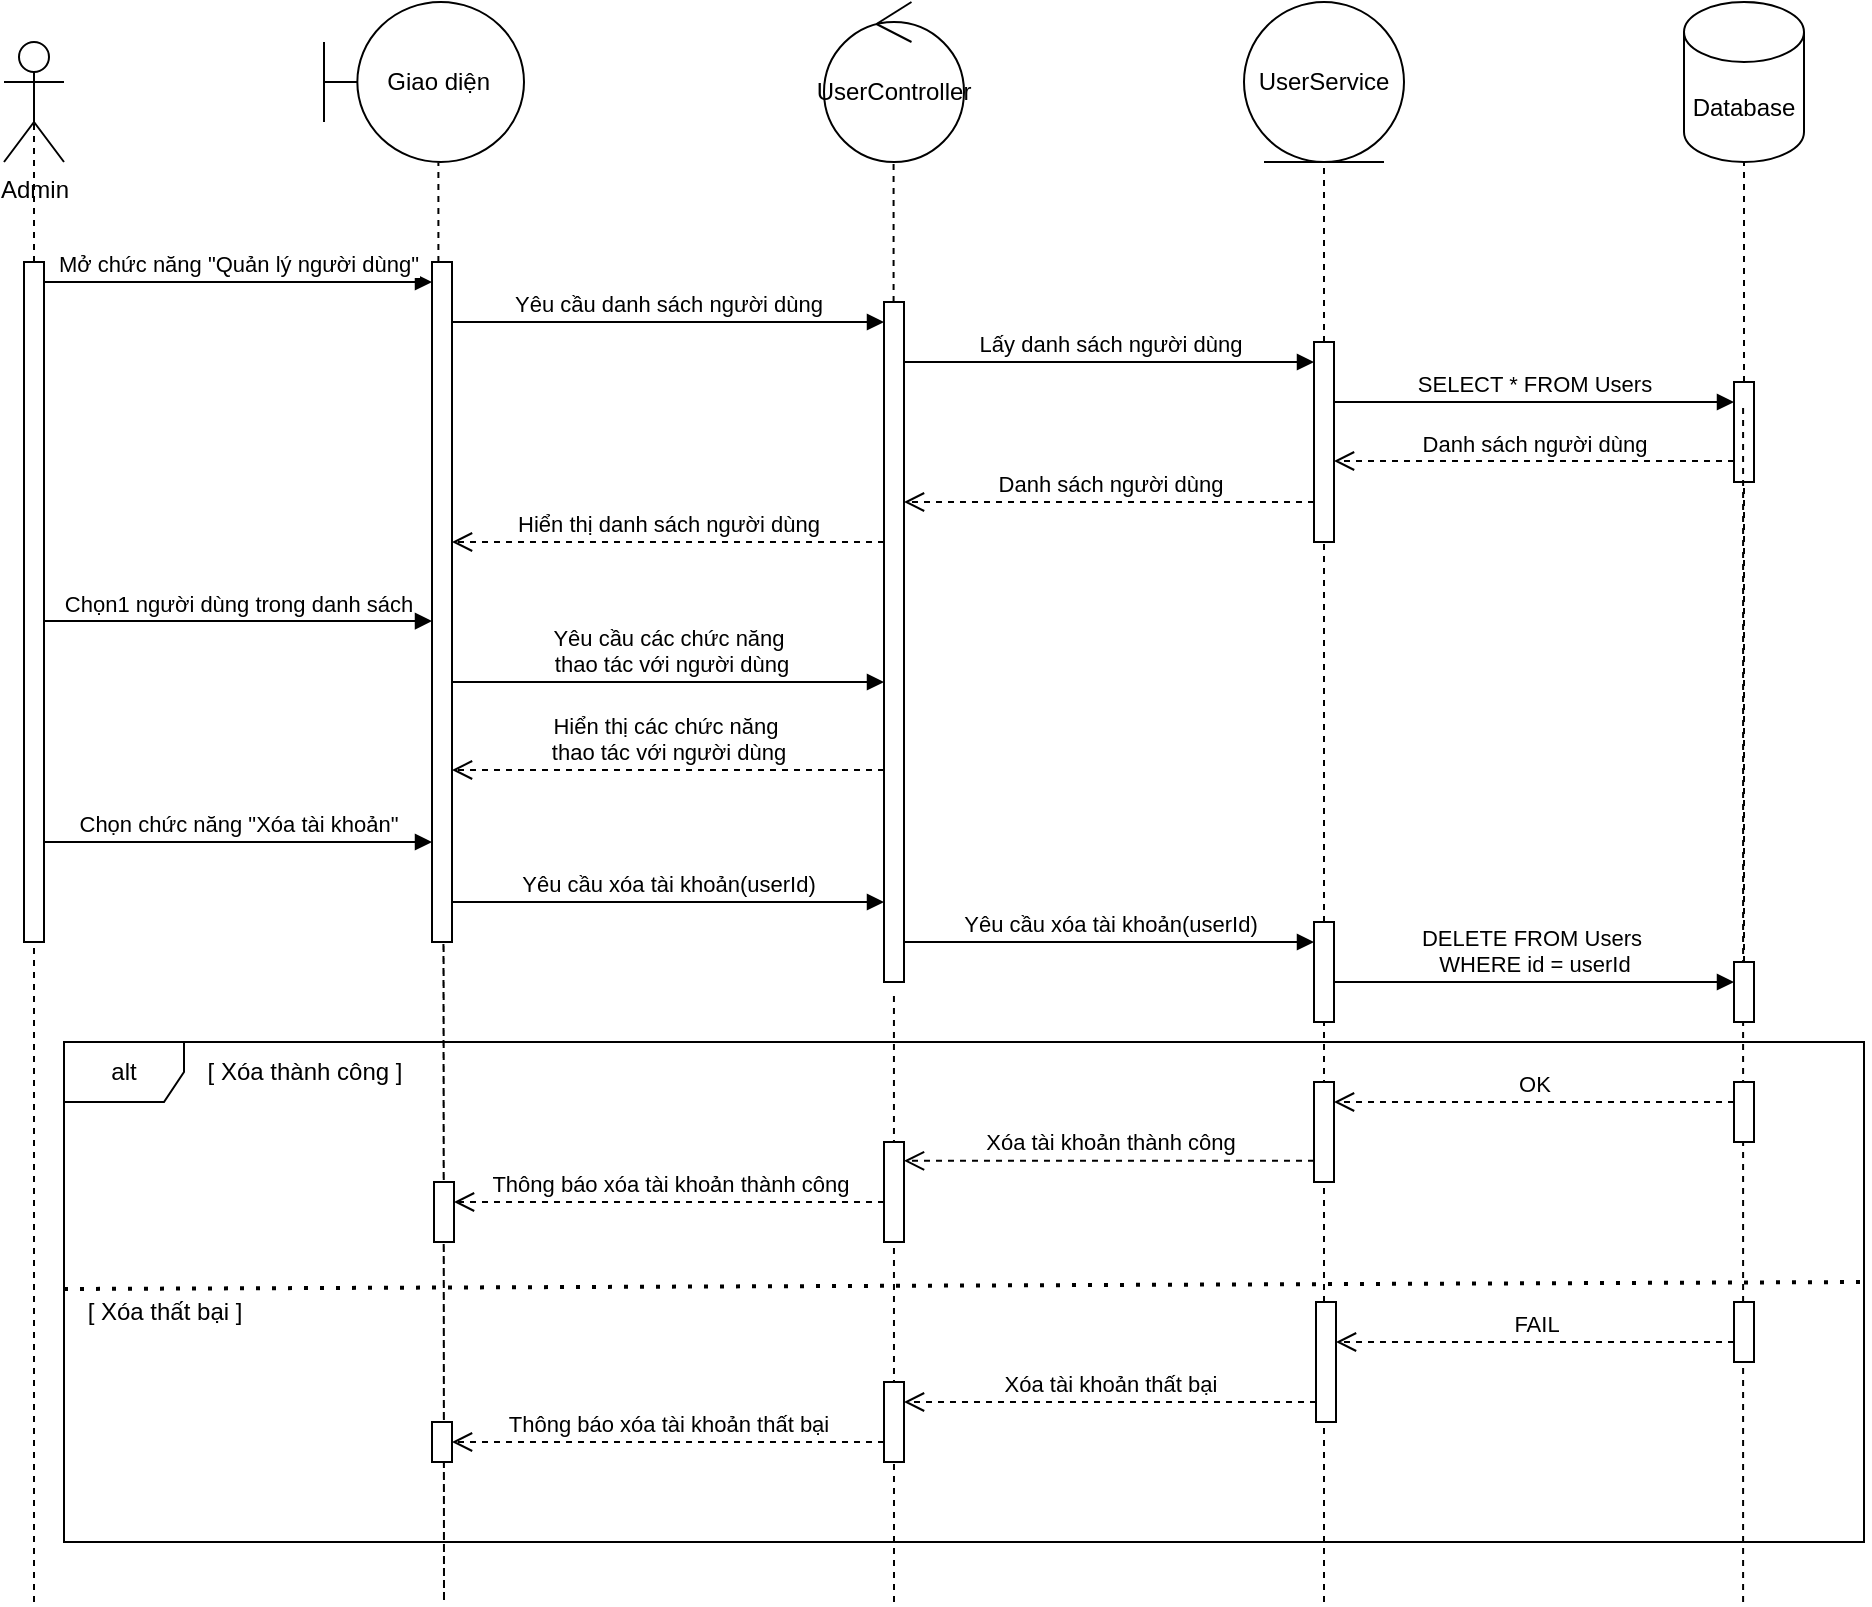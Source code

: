 <mxfile version="27.0.6">
  <diagram name="Trang-1" id="st7wC85uRjJ3Hdq2Fsma">
    <mxGraphModel dx="1663" dy="1405" grid="1" gridSize="10" guides="1" tooltips="1" connect="1" arrows="1" fold="1" page="1" pageScale="1" pageWidth="827" pageHeight="1169" math="0" shadow="0">
      <root>
        <mxCell id="0" />
        <mxCell id="1" parent="0" />
        <object label="Admin" id="FvOAfYHBT0ZGrhOaYkuo-1">
          <mxCell style="shape=umlActor;verticalLabelPosition=bottom;verticalAlign=top;html=1;outlineConnect=0;" vertex="1" parent="1">
            <mxGeometry x="310" y="220" width="30" height="60" as="geometry" />
          </mxCell>
        </object>
        <mxCell id="FvOAfYHBT0ZGrhOaYkuo-2" value="" style="endArrow=none;dashed=1;html=1;rounded=0;entryX=0.5;entryY=0.5;entryDx=0;entryDy=0;entryPerimeter=0;" edge="1" parent="1" source="FvOAfYHBT0ZGrhOaYkuo-12" target="FvOAfYHBT0ZGrhOaYkuo-1">
          <mxGeometry width="50" height="50" relative="1" as="geometry">
            <mxPoint x="330" y="640" as="sourcePoint" />
            <mxPoint x="400" y="390" as="targetPoint" />
          </mxGeometry>
        </mxCell>
        <mxCell id="FvOAfYHBT0ZGrhOaYkuo-3" value="Giao diện&amp;nbsp;" style="shape=umlBoundary;whiteSpace=wrap;html=1;" vertex="1" parent="1">
          <mxGeometry x="470" y="200" width="100" height="80" as="geometry" />
        </mxCell>
        <mxCell id="FvOAfYHBT0ZGrhOaYkuo-4" value="" style="endArrow=none;dashed=1;html=1;rounded=0;entryX=0.572;entryY=1.003;entryDx=0;entryDy=0;entryPerimeter=0;" edge="1" parent="1" source="FvOAfYHBT0ZGrhOaYkuo-14" target="FvOAfYHBT0ZGrhOaYkuo-3">
          <mxGeometry width="50" height="50" relative="1" as="geometry">
            <mxPoint x="481" y="640" as="sourcePoint" />
            <mxPoint x="530" y="380" as="targetPoint" />
          </mxGeometry>
        </mxCell>
        <mxCell id="FvOAfYHBT0ZGrhOaYkuo-5" value="UserController" style="ellipse;shape=umlControl;whiteSpace=wrap;html=1;" vertex="1" parent="1">
          <mxGeometry x="720" y="200" width="70" height="80" as="geometry" />
        </mxCell>
        <mxCell id="FvOAfYHBT0ZGrhOaYkuo-6" value="" style="endArrow=none;dashed=1;html=1;rounded=0;entryX=0.497;entryY=1.013;entryDx=0;entryDy=0;entryPerimeter=0;" edge="1" parent="1" source="FvOAfYHBT0ZGrhOaYkuo-17" target="FvOAfYHBT0ZGrhOaYkuo-5">
          <mxGeometry width="50" height="50" relative="1" as="geometry">
            <mxPoint x="755" y="650" as="sourcePoint" />
            <mxPoint x="660" y="380" as="targetPoint" />
          </mxGeometry>
        </mxCell>
        <mxCell id="FvOAfYHBT0ZGrhOaYkuo-7" value="UserService" style="ellipse;shape=umlEntity;whiteSpace=wrap;html=1;" vertex="1" parent="1">
          <mxGeometry x="930" y="200" width="80" height="80" as="geometry" />
        </mxCell>
        <mxCell id="FvOAfYHBT0ZGrhOaYkuo-8" value="Database" style="shape=cylinder3;whiteSpace=wrap;html=1;boundedLbl=1;backgroundOutline=1;size=15;" vertex="1" parent="1">
          <mxGeometry x="1150" y="200" width="60" height="80" as="geometry" />
        </mxCell>
        <mxCell id="FvOAfYHBT0ZGrhOaYkuo-9" value="" style="endArrow=none;dashed=1;html=1;rounded=0;entryX=0.5;entryY=1;entryDx=0;entryDy=0;" edge="1" parent="1" source="FvOAfYHBT0ZGrhOaYkuo-20" target="FvOAfYHBT0ZGrhOaYkuo-7">
          <mxGeometry width="50" height="50" relative="1" as="geometry">
            <mxPoint x="970" y="690" as="sourcePoint" />
            <mxPoint x="750" y="390" as="targetPoint" />
          </mxGeometry>
        </mxCell>
        <mxCell id="FvOAfYHBT0ZGrhOaYkuo-10" value="" style="endArrow=none;dashed=1;html=1;rounded=0;entryX=0.5;entryY=1;entryDx=0;entryDy=0;entryPerimeter=0;" edge="1" parent="1" source="FvOAfYHBT0ZGrhOaYkuo-23" target="FvOAfYHBT0ZGrhOaYkuo-8">
          <mxGeometry width="50" height="50" relative="1" as="geometry">
            <mxPoint x="1180" y="680" as="sourcePoint" />
            <mxPoint x="820" y="400" as="targetPoint" />
          </mxGeometry>
        </mxCell>
        <mxCell id="FvOAfYHBT0ZGrhOaYkuo-11" value="" style="endArrow=none;dashed=1;html=1;rounded=0;entryX=0.5;entryY=0.5;entryDx=0;entryDy=0;entryPerimeter=0;" edge="1" parent="1" target="FvOAfYHBT0ZGrhOaYkuo-12">
          <mxGeometry width="50" height="50" relative="1" as="geometry">
            <mxPoint x="325" y="1000" as="sourcePoint" />
            <mxPoint x="325" y="250" as="targetPoint" />
          </mxGeometry>
        </mxCell>
        <mxCell id="FvOAfYHBT0ZGrhOaYkuo-12" value="" style="html=1;points=[[0,0,0,0,5],[0,1,0,0,-5],[1,0,0,0,5],[1,1,0,0,-5]];perimeter=orthogonalPerimeter;outlineConnect=0;targetShapes=umlLifeline;portConstraint=eastwest;newEdgeStyle={&quot;curved&quot;:0,&quot;rounded&quot;:0};" vertex="1" parent="1">
          <mxGeometry x="320" y="330" width="10" height="340" as="geometry" />
        </mxCell>
        <mxCell id="FvOAfYHBT0ZGrhOaYkuo-13" value="" style="endArrow=none;dashed=1;html=1;rounded=0;entryX=0.572;entryY=1.003;entryDx=0;entryDy=0;entryPerimeter=0;" edge="1" parent="1" target="FvOAfYHBT0ZGrhOaYkuo-14">
          <mxGeometry width="50" height="50" relative="1" as="geometry">
            <mxPoint x="529.72" y="510" as="sourcePoint" />
            <mxPoint x="481" y="280" as="targetPoint" />
            <Array as="points">
              <mxPoint x="530" y="1000" />
            </Array>
          </mxGeometry>
        </mxCell>
        <mxCell id="FvOAfYHBT0ZGrhOaYkuo-14" value="" style="html=1;points=[[0,0,0,0,5],[0,1,0,0,-5],[1,0,0,0,5],[1,1,0,0,-5]];perimeter=orthogonalPerimeter;outlineConnect=0;targetShapes=umlLifeline;portConstraint=eastwest;newEdgeStyle={&quot;curved&quot;:0,&quot;rounded&quot;:0};" vertex="1" parent="1">
          <mxGeometry x="524" y="330" width="10" height="340" as="geometry" />
        </mxCell>
        <mxCell id="FvOAfYHBT0ZGrhOaYkuo-15" value="Mở chức năng &quot;Quản lý người dùng&quot;" style="html=1;verticalAlign=bottom;endArrow=block;curved=0;rounded=0;" edge="1" parent="1" target="FvOAfYHBT0ZGrhOaYkuo-14">
          <mxGeometry width="80" relative="1" as="geometry">
            <mxPoint x="330" y="340" as="sourcePoint" />
            <mxPoint x="410" y="340" as="targetPoint" />
          </mxGeometry>
        </mxCell>
        <mxCell id="FvOAfYHBT0ZGrhOaYkuo-16" value="" style="endArrow=none;dashed=1;html=1;rounded=0;entryX=0.497;entryY=1.013;entryDx=0;entryDy=0;entryPerimeter=0;" edge="1" parent="1" target="FvOAfYHBT0ZGrhOaYkuo-17">
          <mxGeometry width="50" height="50" relative="1" as="geometry">
            <mxPoint x="755" y="1000" as="sourcePoint" />
            <mxPoint x="755" y="281" as="targetPoint" />
          </mxGeometry>
        </mxCell>
        <mxCell id="FvOAfYHBT0ZGrhOaYkuo-17" value="" style="html=1;points=[[0,0,0,0,5],[0,1,0,0,-5],[1,0,0,0,5],[1,1,0,0,-5]];perimeter=orthogonalPerimeter;outlineConnect=0;targetShapes=umlLifeline;portConstraint=eastwest;newEdgeStyle={&quot;curved&quot;:0,&quot;rounded&quot;:0};" vertex="1" parent="1">
          <mxGeometry x="750" y="350" width="10" height="340" as="geometry" />
        </mxCell>
        <mxCell id="FvOAfYHBT0ZGrhOaYkuo-18" value="Yêu cầu danh sách người dùng" style="html=1;verticalAlign=bottom;endArrow=block;curved=0;rounded=0;" edge="1" parent="1" target="FvOAfYHBT0ZGrhOaYkuo-17">
          <mxGeometry width="80" relative="1" as="geometry">
            <mxPoint x="534" y="360" as="sourcePoint" />
            <mxPoint x="614" y="360" as="targetPoint" />
          </mxGeometry>
        </mxCell>
        <mxCell id="FvOAfYHBT0ZGrhOaYkuo-19" value="" style="endArrow=none;dashed=1;html=1;rounded=0;entryX=0.5;entryY=1;entryDx=0;entryDy=0;" edge="1" parent="1" source="FvOAfYHBT0ZGrhOaYkuo-92" target="FvOAfYHBT0ZGrhOaYkuo-20">
          <mxGeometry width="50" height="50" relative="1" as="geometry">
            <mxPoint x="970" y="1320" as="sourcePoint" />
            <mxPoint x="970" y="280" as="targetPoint" />
          </mxGeometry>
        </mxCell>
        <mxCell id="FvOAfYHBT0ZGrhOaYkuo-20" value="" style="html=1;points=[[0,0,0,0,5],[0,1,0,0,-5],[1,0,0,0,5],[1,1,0,0,-5]];perimeter=orthogonalPerimeter;outlineConnect=0;targetShapes=umlLifeline;portConstraint=eastwest;newEdgeStyle={&quot;curved&quot;:0,&quot;rounded&quot;:0};" vertex="1" parent="1">
          <mxGeometry x="965" y="370" width="10" height="100" as="geometry" />
        </mxCell>
        <mxCell id="FvOAfYHBT0ZGrhOaYkuo-21" value="Lấy danh sách người dùng" style="html=1;verticalAlign=bottom;endArrow=block;curved=0;rounded=0;" edge="1" parent="1" target="FvOAfYHBT0ZGrhOaYkuo-20">
          <mxGeometry width="80" relative="1" as="geometry">
            <mxPoint x="760" y="380" as="sourcePoint" />
            <mxPoint x="840" y="380" as="targetPoint" />
          </mxGeometry>
        </mxCell>
        <mxCell id="FvOAfYHBT0ZGrhOaYkuo-22" value="" style="endArrow=none;dashed=1;html=1;rounded=0;entryX=0.5;entryY=1;entryDx=0;entryDy=0;entryPerimeter=0;" edge="1" parent="1" source="FvOAfYHBT0ZGrhOaYkuo-96" target="FvOAfYHBT0ZGrhOaYkuo-23">
          <mxGeometry width="50" height="50" relative="1" as="geometry">
            <mxPoint x="1180" y="1310" as="sourcePoint" />
            <mxPoint x="1180" y="280" as="targetPoint" />
          </mxGeometry>
        </mxCell>
        <mxCell id="FvOAfYHBT0ZGrhOaYkuo-23" value="" style="html=1;points=[[0,0,0,0,5],[0,1,0,0,-5],[1,0,0,0,5],[1,1,0,0,-5]];perimeter=orthogonalPerimeter;outlineConnect=0;targetShapes=umlLifeline;portConstraint=eastwest;newEdgeStyle={&quot;curved&quot;:0,&quot;rounded&quot;:0};" vertex="1" parent="1">
          <mxGeometry x="1175" y="390" width="10" height="50" as="geometry" />
        </mxCell>
        <mxCell id="FvOAfYHBT0ZGrhOaYkuo-24" value="SELECT * FROM Users" style="html=1;verticalAlign=bottom;endArrow=block;curved=0;rounded=0;" edge="1" parent="1" target="FvOAfYHBT0ZGrhOaYkuo-23">
          <mxGeometry width="80" relative="1" as="geometry">
            <mxPoint x="975" y="400" as="sourcePoint" />
            <mxPoint x="1055" y="400" as="targetPoint" />
          </mxGeometry>
        </mxCell>
        <mxCell id="FvOAfYHBT0ZGrhOaYkuo-25" value="Danh sách người dùng" style="html=1;verticalAlign=bottom;endArrow=open;dashed=1;endSize=8;curved=0;rounded=0;" edge="1" parent="1" target="FvOAfYHBT0ZGrhOaYkuo-20">
          <mxGeometry relative="1" as="geometry">
            <mxPoint x="1175" y="429.5" as="sourcePoint" />
            <mxPoint x="1095" y="429.5" as="targetPoint" />
          </mxGeometry>
        </mxCell>
        <mxCell id="FvOAfYHBT0ZGrhOaYkuo-26" value="Danh sách người dùng" style="html=1;verticalAlign=bottom;endArrow=open;dashed=1;endSize=8;curved=0;rounded=0;" edge="1" parent="1" target="FvOAfYHBT0ZGrhOaYkuo-17">
          <mxGeometry relative="1" as="geometry">
            <mxPoint x="965" y="450" as="sourcePoint" />
            <mxPoint x="885" y="450" as="targetPoint" />
          </mxGeometry>
        </mxCell>
        <mxCell id="FvOAfYHBT0ZGrhOaYkuo-27" value="Hiển thị danh sách người dùng" style="html=1;verticalAlign=bottom;endArrow=open;dashed=1;endSize=8;curved=0;rounded=0;" edge="1" parent="1" target="FvOAfYHBT0ZGrhOaYkuo-14">
          <mxGeometry relative="1" as="geometry">
            <mxPoint x="750" y="470" as="sourcePoint" />
            <mxPoint x="670" y="470" as="targetPoint" />
          </mxGeometry>
        </mxCell>
        <mxCell id="FvOAfYHBT0ZGrhOaYkuo-86" value="&lt;font style=&quot;vertical-align: inherit;&quot;&gt;&lt;font style=&quot;vertical-align: inherit;&quot;&gt;Chọn1 người dùng trong danh sách&lt;/font&gt;&lt;/font&gt;" style="html=1;verticalAlign=bottom;endArrow=block;curved=0;rounded=0;" edge="1" parent="1">
          <mxGeometry width="80" relative="1" as="geometry">
            <mxPoint x="330" y="509.52" as="sourcePoint" />
            <mxPoint x="524" y="509.52" as="targetPoint" />
          </mxGeometry>
        </mxCell>
        <mxCell id="FvOAfYHBT0ZGrhOaYkuo-88" value="Yêu cầu các chức năng&lt;div&gt;&amp;nbsp;thao tác với người dùng&lt;/div&gt;" style="html=1;verticalAlign=bottom;endArrow=block;curved=0;rounded=0;" edge="1" parent="1" target="FvOAfYHBT0ZGrhOaYkuo-17">
          <mxGeometry width="80" relative="1" as="geometry">
            <mxPoint x="534" y="540" as="sourcePoint" />
            <mxPoint x="614" y="540" as="targetPoint" />
          </mxGeometry>
        </mxCell>
        <mxCell id="FvOAfYHBT0ZGrhOaYkuo-89" value="Hiển thị các chức năng&amp;nbsp;&lt;div&gt;thao tác với người dùng&lt;/div&gt;" style="html=1;verticalAlign=bottom;endArrow=open;dashed=1;endSize=8;curved=0;rounded=0;" edge="1" parent="1">
          <mxGeometry relative="1" as="geometry">
            <mxPoint x="750" y="584" as="sourcePoint" />
            <mxPoint x="534" y="584" as="targetPoint" />
          </mxGeometry>
        </mxCell>
        <mxCell id="FvOAfYHBT0ZGrhOaYkuo-90" value="Chọn chức năng &quot;Xóa tài khoản&quot;" style="html=1;verticalAlign=bottom;endArrow=block;curved=0;rounded=0;" edge="1" parent="1" target="FvOAfYHBT0ZGrhOaYkuo-14">
          <mxGeometry width="80" relative="1" as="geometry">
            <mxPoint x="330" y="620" as="sourcePoint" />
            <mxPoint x="410" y="620" as="targetPoint" />
          </mxGeometry>
        </mxCell>
        <mxCell id="FvOAfYHBT0ZGrhOaYkuo-91" value="Yêu cầu xóa tài khoản(userId)" style="html=1;verticalAlign=bottom;endArrow=block;curved=0;rounded=0;" edge="1" parent="1" target="FvOAfYHBT0ZGrhOaYkuo-17">
          <mxGeometry width="80" relative="1" as="geometry">
            <mxPoint x="534" y="650" as="sourcePoint" />
            <mxPoint x="614" y="650" as="targetPoint" />
          </mxGeometry>
        </mxCell>
        <mxCell id="FvOAfYHBT0ZGrhOaYkuo-93" value="Yêu cầu xóa tài khoản(userId)" style="html=1;verticalAlign=bottom;endArrow=block;curved=0;rounded=0;" edge="1" parent="1" target="FvOAfYHBT0ZGrhOaYkuo-92">
          <mxGeometry width="80" relative="1" as="geometry">
            <mxPoint x="760" y="670" as="sourcePoint" />
            <mxPoint x="840" y="670" as="targetPoint" />
          </mxGeometry>
        </mxCell>
        <mxCell id="FvOAfYHBT0ZGrhOaYkuo-94" value="" style="endArrow=none;dashed=1;html=1;rounded=0;entryX=0.5;entryY=1;entryDx=0;entryDy=0;" edge="1" parent="1" target="FvOAfYHBT0ZGrhOaYkuo-92">
          <mxGeometry width="50" height="50" relative="1" as="geometry">
            <mxPoint x="970" y="1000" as="sourcePoint" />
            <mxPoint x="970" y="470" as="targetPoint" />
          </mxGeometry>
        </mxCell>
        <mxCell id="FvOAfYHBT0ZGrhOaYkuo-92" value="" style="html=1;points=[[0,0,0,0,5],[0,1,0,0,-5],[1,0,0,0,5],[1,1,0,0,-5]];perimeter=orthogonalPerimeter;outlineConnect=0;targetShapes=umlLifeline;portConstraint=eastwest;newEdgeStyle={&quot;curved&quot;:0,&quot;rounded&quot;:0};" vertex="1" parent="1">
          <mxGeometry x="965" y="660" width="10" height="50" as="geometry" />
        </mxCell>
        <mxCell id="FvOAfYHBT0ZGrhOaYkuo-95" value="" style="endArrow=none;dashed=1;html=1;rounded=0;entryX=0.5;entryY=1;entryDx=0;entryDy=0;entryPerimeter=0;" edge="1" parent="1">
          <mxGeometry width="50" height="50" relative="1" as="geometry">
            <mxPoint x="1179.55" y="1000" as="sourcePoint" />
            <mxPoint x="1179.55" y="400" as="targetPoint" />
          </mxGeometry>
        </mxCell>
        <mxCell id="FvOAfYHBT0ZGrhOaYkuo-96" value="" style="html=1;points=[[0,0,0,0,5],[0,1,0,0,-5],[1,0,0,0,5],[1,1,0,0,-5]];perimeter=orthogonalPerimeter;outlineConnect=0;targetShapes=umlLifeline;portConstraint=eastwest;newEdgeStyle={&quot;curved&quot;:0,&quot;rounded&quot;:0};" vertex="1" parent="1">
          <mxGeometry x="1175" y="680" width="10" height="30" as="geometry" />
        </mxCell>
        <mxCell id="FvOAfYHBT0ZGrhOaYkuo-97" value="DELETE FROM Users&amp;nbsp;&lt;br&gt;WHERE id = userId" style="html=1;verticalAlign=bottom;endArrow=block;curved=0;rounded=0;" edge="1" parent="1" target="FvOAfYHBT0ZGrhOaYkuo-96">
          <mxGeometry width="80" relative="1" as="geometry">
            <mxPoint x="975" y="690" as="sourcePoint" />
            <mxPoint x="1055" y="690" as="targetPoint" />
          </mxGeometry>
        </mxCell>
        <mxCell id="FvOAfYHBT0ZGrhOaYkuo-98" value="alt" style="shape=umlFrame;whiteSpace=wrap;html=1;pointerEvents=0;" vertex="1" parent="1">
          <mxGeometry x="340" y="720" width="900" height="250" as="geometry" />
        </mxCell>
        <mxCell id="FvOAfYHBT0ZGrhOaYkuo-99" value="[ Xóa thành công ]" style="text;html=1;align=center;verticalAlign=middle;resizable=0;points=[];autosize=1;strokeColor=none;fillColor=none;" vertex="1" parent="1">
          <mxGeometry x="400" y="720" width="120" height="30" as="geometry" />
        </mxCell>
        <mxCell id="FvOAfYHBT0ZGrhOaYkuo-100" value="OK" style="html=1;verticalAlign=bottom;endArrow=open;dashed=1;endSize=8;curved=0;rounded=0;" edge="1" parent="1" target="FvOAfYHBT0ZGrhOaYkuo-102">
          <mxGeometry relative="1" as="geometry">
            <mxPoint x="1175" y="750" as="sourcePoint" />
            <mxPoint x="1095" y="750" as="targetPoint" />
          </mxGeometry>
        </mxCell>
        <mxCell id="FvOAfYHBT0ZGrhOaYkuo-101" value="" style="html=1;points=[[0,0,0,0,5],[0,1,0,0,-5],[1,0,0,0,5],[1,1,0,0,-5]];perimeter=orthogonalPerimeter;outlineConnect=0;targetShapes=umlLifeline;portConstraint=eastwest;newEdgeStyle={&quot;curved&quot;:0,&quot;rounded&quot;:0};" vertex="1" parent="1">
          <mxGeometry x="1175" y="740" width="10" height="30" as="geometry" />
        </mxCell>
        <mxCell id="FvOAfYHBT0ZGrhOaYkuo-102" value="" style="html=1;points=[[0,0,0,0,5],[0,1,0,0,-5],[1,0,0,0,5],[1,1,0,0,-5]];perimeter=orthogonalPerimeter;outlineConnect=0;targetShapes=umlLifeline;portConstraint=eastwest;newEdgeStyle={&quot;curved&quot;:0,&quot;rounded&quot;:0};" vertex="1" parent="1">
          <mxGeometry x="965" y="740" width="10" height="50" as="geometry" />
        </mxCell>
        <mxCell id="FvOAfYHBT0ZGrhOaYkuo-103" value="" style="html=1;points=[[0,0,0,0,5],[0,1,0,0,-5],[1,0,0,0,5],[1,1,0,0,-5]];perimeter=orthogonalPerimeter;outlineConnect=0;targetShapes=umlLifeline;portConstraint=eastwest;newEdgeStyle={&quot;curved&quot;:0,&quot;rounded&quot;:0};" vertex="1" parent="1">
          <mxGeometry x="750" y="770" width="10" height="50" as="geometry" />
        </mxCell>
        <mxCell id="FvOAfYHBT0ZGrhOaYkuo-104" value="" style="html=1;points=[[0,0,0,0,5],[0,1,0,0,-5],[1,0,0,0,5],[1,1,0,0,-5]];perimeter=orthogonalPerimeter;outlineConnect=0;targetShapes=umlLifeline;portConstraint=eastwest;newEdgeStyle={&quot;curved&quot;:0,&quot;rounded&quot;:0};" vertex="1" parent="1">
          <mxGeometry x="525" y="790" width="10" height="30" as="geometry" />
        </mxCell>
        <mxCell id="FvOAfYHBT0ZGrhOaYkuo-105" value="Xóa tài khoản thành công" style="html=1;verticalAlign=bottom;endArrow=open;dashed=1;endSize=8;curved=0;rounded=0;" edge="1" parent="1" target="FvOAfYHBT0ZGrhOaYkuo-103">
          <mxGeometry relative="1" as="geometry">
            <mxPoint x="965" y="779.41" as="sourcePoint" />
            <mxPoint x="885" y="779.41" as="targetPoint" />
          </mxGeometry>
        </mxCell>
        <mxCell id="FvOAfYHBT0ZGrhOaYkuo-106" value="Thông báo xóa tài khoản thành công" style="html=1;verticalAlign=bottom;endArrow=open;dashed=1;endSize=8;curved=0;rounded=0;" edge="1" parent="1" target="FvOAfYHBT0ZGrhOaYkuo-104">
          <mxGeometry relative="1" as="geometry">
            <mxPoint x="750" y="800" as="sourcePoint" />
            <mxPoint x="670" y="800" as="targetPoint" />
          </mxGeometry>
        </mxCell>
        <mxCell id="FvOAfYHBT0ZGrhOaYkuo-108" value="" style="endArrow=none;dashed=1;html=1;dashPattern=1 3;strokeWidth=2;rounded=0;exitX=0.001;exitY=0.604;exitDx=0;exitDy=0;exitPerimeter=0;entryX=1.002;entryY=0.59;entryDx=0;entryDy=0;entryPerimeter=0;" edge="1" parent="1">
          <mxGeometry width="50" height="50" relative="1" as="geometry">
            <mxPoint x="340.0" y="843.5" as="sourcePoint" />
            <mxPoint x="1240.9" y="840" as="targetPoint" />
          </mxGeometry>
        </mxCell>
        <mxCell id="FvOAfYHBT0ZGrhOaYkuo-109" value="[ Xóa thất bại ]" style="text;html=1;align=center;verticalAlign=middle;resizable=0;points=[];autosize=1;strokeColor=none;fillColor=none;" vertex="1" parent="1">
          <mxGeometry x="340" y="840" width="100" height="30" as="geometry" />
        </mxCell>
        <mxCell id="FvOAfYHBT0ZGrhOaYkuo-110" value="" style="html=1;points=[[0,0,0,0,5],[0,1,0,0,-5],[1,0,0,0,5],[1,1,0,0,-5]];perimeter=orthogonalPerimeter;outlineConnect=0;targetShapes=umlLifeline;portConstraint=eastwest;newEdgeStyle={&quot;curved&quot;:0,&quot;rounded&quot;:0};" vertex="1" parent="1">
          <mxGeometry x="1175" y="850" width="10" height="30" as="geometry" />
        </mxCell>
        <mxCell id="FvOAfYHBT0ZGrhOaYkuo-111" value="" style="html=1;points=[[0,0,0,0,5],[0,1,0,0,-5],[1,0,0,0,5],[1,1,0,0,-5]];perimeter=orthogonalPerimeter;outlineConnect=0;targetShapes=umlLifeline;portConstraint=eastwest;newEdgeStyle={&quot;curved&quot;:0,&quot;rounded&quot;:0};" vertex="1" parent="1">
          <mxGeometry x="966" y="850" width="10" height="60" as="geometry" />
        </mxCell>
        <mxCell id="FvOAfYHBT0ZGrhOaYkuo-112" value="" style="html=1;points=[[0,0,0,0,5],[0,1,0,0,-5],[1,0,0,0,5],[1,1,0,0,-5]];perimeter=orthogonalPerimeter;outlineConnect=0;targetShapes=umlLifeline;portConstraint=eastwest;newEdgeStyle={&quot;curved&quot;:0,&quot;rounded&quot;:0};" vertex="1" parent="1">
          <mxGeometry x="750" y="890" width="10" height="40" as="geometry" />
        </mxCell>
        <mxCell id="FvOAfYHBT0ZGrhOaYkuo-113" value="" style="html=1;points=[[0,0,0,0,5],[0,1,0,0,-5],[1,0,0,0,5],[1,1,0,0,-5]];perimeter=orthogonalPerimeter;outlineConnect=0;targetShapes=umlLifeline;portConstraint=eastwest;newEdgeStyle={&quot;curved&quot;:0,&quot;rounded&quot;:0};" vertex="1" parent="1">
          <mxGeometry x="524" y="910" width="10" height="20" as="geometry" />
        </mxCell>
        <mxCell id="FvOAfYHBT0ZGrhOaYkuo-114" value="FAIL" style="html=1;verticalAlign=bottom;endArrow=open;dashed=1;endSize=8;curved=0;rounded=0;" edge="1" parent="1">
          <mxGeometry relative="1" as="geometry">
            <mxPoint x="1175" y="870.0" as="sourcePoint" />
            <mxPoint x="976" y="870.0" as="targetPoint" />
          </mxGeometry>
        </mxCell>
        <mxCell id="FvOAfYHBT0ZGrhOaYkuo-115" value="Xóa tài khoản thất bại" style="html=1;verticalAlign=bottom;endArrow=open;dashed=1;endSize=8;curved=0;rounded=0;" edge="1" parent="1" target="FvOAfYHBT0ZGrhOaYkuo-112">
          <mxGeometry relative="1" as="geometry">
            <mxPoint x="966" y="900" as="sourcePoint" />
            <mxPoint x="886" y="900" as="targetPoint" />
          </mxGeometry>
        </mxCell>
        <mxCell id="FvOAfYHBT0ZGrhOaYkuo-116" value="Thông báo xóa tài khoản thất bại" style="html=1;verticalAlign=bottom;endArrow=open;dashed=1;endSize=8;curved=0;rounded=0;" edge="1" parent="1" target="FvOAfYHBT0ZGrhOaYkuo-113">
          <mxGeometry relative="1" as="geometry">
            <mxPoint x="750" y="920" as="sourcePoint" />
            <mxPoint x="670" y="920" as="targetPoint" />
          </mxGeometry>
        </mxCell>
      </root>
    </mxGraphModel>
  </diagram>
</mxfile>
